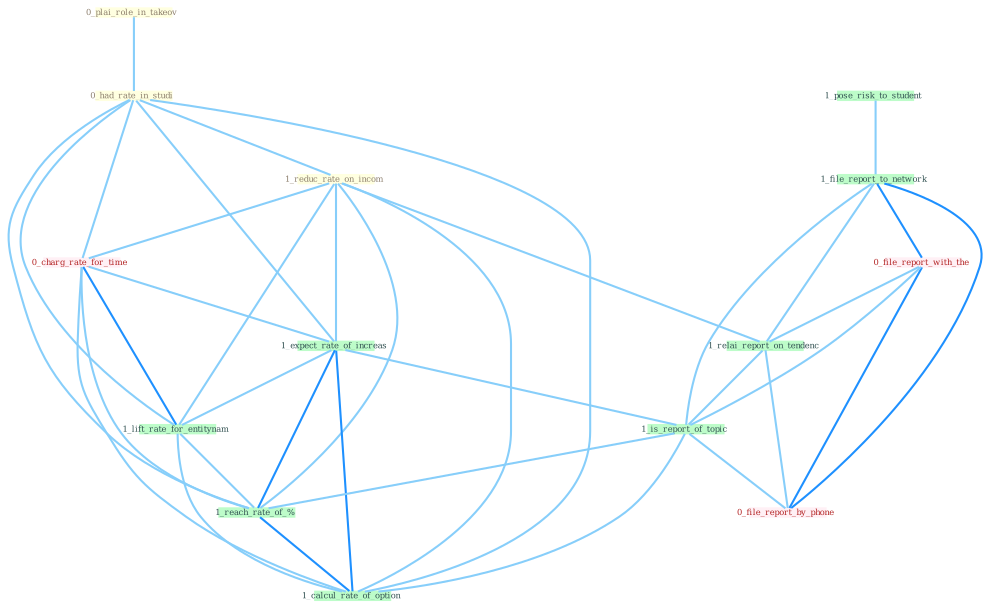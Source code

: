 Graph G{ 
    node
    [shape=polygon,style=filled,width=.5,height=.06,color="#BDFCC9",fixedsize=true,fontsize=4,
    fontcolor="#2f4f4f"];
    {node
    [color="#ffffe0", fontcolor="#8b7d6b"] "0_plai_role_in_takeov " "0_had_rate_in_studi " "1_reduc_rate_on_incom "}
{node [color="#fff0f5", fontcolor="#b22222"] "0_file_report_with_the " "0_charg_rate_for_time " "0_file_report_by_phone "}
edge [color="#B0E2FF"];

	"0_plai_role_in_takeov " -- "0_had_rate_in_studi " [w="1", color="#87cefa" ];
	"0_had_rate_in_studi " -- "1_reduc_rate_on_incom " [w="1", color="#87cefa" ];
	"0_had_rate_in_studi " -- "0_charg_rate_for_time " [w="1", color="#87cefa" ];
	"0_had_rate_in_studi " -- "1_expect_rate_of_increas " [w="1", color="#87cefa" ];
	"0_had_rate_in_studi " -- "1_lift_rate_for_entitynam " [w="1", color="#87cefa" ];
	"0_had_rate_in_studi " -- "1_reach_rate_of_% " [w="1", color="#87cefa" ];
	"0_had_rate_in_studi " -- "1_calcul_rate_of_option " [w="1", color="#87cefa" ];
	"1_reduc_rate_on_incom " -- "0_charg_rate_for_time " [w="1", color="#87cefa" ];
	"1_reduc_rate_on_incom " -- "1_expect_rate_of_increas " [w="1", color="#87cefa" ];
	"1_reduc_rate_on_incom " -- "1_relai_report_on_tendenc " [w="1", color="#87cefa" ];
	"1_reduc_rate_on_incom " -- "1_lift_rate_for_entitynam " [w="1", color="#87cefa" ];
	"1_reduc_rate_on_incom " -- "1_reach_rate_of_% " [w="1", color="#87cefa" ];
	"1_reduc_rate_on_incom " -- "1_calcul_rate_of_option " [w="1", color="#87cefa" ];
	"1_pose_risk_to_student " -- "1_file_report_to_network " [w="1", color="#87cefa" ];
	"1_file_report_to_network " -- "0_file_report_with_the " [w="2", color="#1e90ff" , len=0.8];
	"1_file_report_to_network " -- "1_relai_report_on_tendenc " [w="1", color="#87cefa" ];
	"1_file_report_to_network " -- "1_is_report_of_topic " [w="1", color="#87cefa" ];
	"1_file_report_to_network " -- "0_file_report_by_phone " [w="2", color="#1e90ff" , len=0.8];
	"0_file_report_with_the " -- "1_relai_report_on_tendenc " [w="1", color="#87cefa" ];
	"0_file_report_with_the " -- "1_is_report_of_topic " [w="1", color="#87cefa" ];
	"0_file_report_with_the " -- "0_file_report_by_phone " [w="2", color="#1e90ff" , len=0.8];
	"0_charg_rate_for_time " -- "1_expect_rate_of_increas " [w="1", color="#87cefa" ];
	"0_charg_rate_for_time " -- "1_lift_rate_for_entitynam " [w="2", color="#1e90ff" , len=0.8];
	"0_charg_rate_for_time " -- "1_reach_rate_of_% " [w="1", color="#87cefa" ];
	"0_charg_rate_for_time " -- "1_calcul_rate_of_option " [w="1", color="#87cefa" ];
	"1_expect_rate_of_increas " -- "1_lift_rate_for_entitynam " [w="1", color="#87cefa" ];
	"1_expect_rate_of_increas " -- "1_is_report_of_topic " [w="1", color="#87cefa" ];
	"1_expect_rate_of_increas " -- "1_reach_rate_of_% " [w="2", color="#1e90ff" , len=0.8];
	"1_expect_rate_of_increas " -- "1_calcul_rate_of_option " [w="2", color="#1e90ff" , len=0.8];
	"1_relai_report_on_tendenc " -- "1_is_report_of_topic " [w="1", color="#87cefa" ];
	"1_relai_report_on_tendenc " -- "0_file_report_by_phone " [w="1", color="#87cefa" ];
	"1_lift_rate_for_entitynam " -- "1_reach_rate_of_% " [w="1", color="#87cefa" ];
	"1_lift_rate_for_entitynam " -- "1_calcul_rate_of_option " [w="1", color="#87cefa" ];
	"1_is_report_of_topic " -- "1_reach_rate_of_% " [w="1", color="#87cefa" ];
	"1_is_report_of_topic " -- "0_file_report_by_phone " [w="1", color="#87cefa" ];
	"1_is_report_of_topic " -- "1_calcul_rate_of_option " [w="1", color="#87cefa" ];
	"1_reach_rate_of_% " -- "1_calcul_rate_of_option " [w="2", color="#1e90ff" , len=0.8];
}